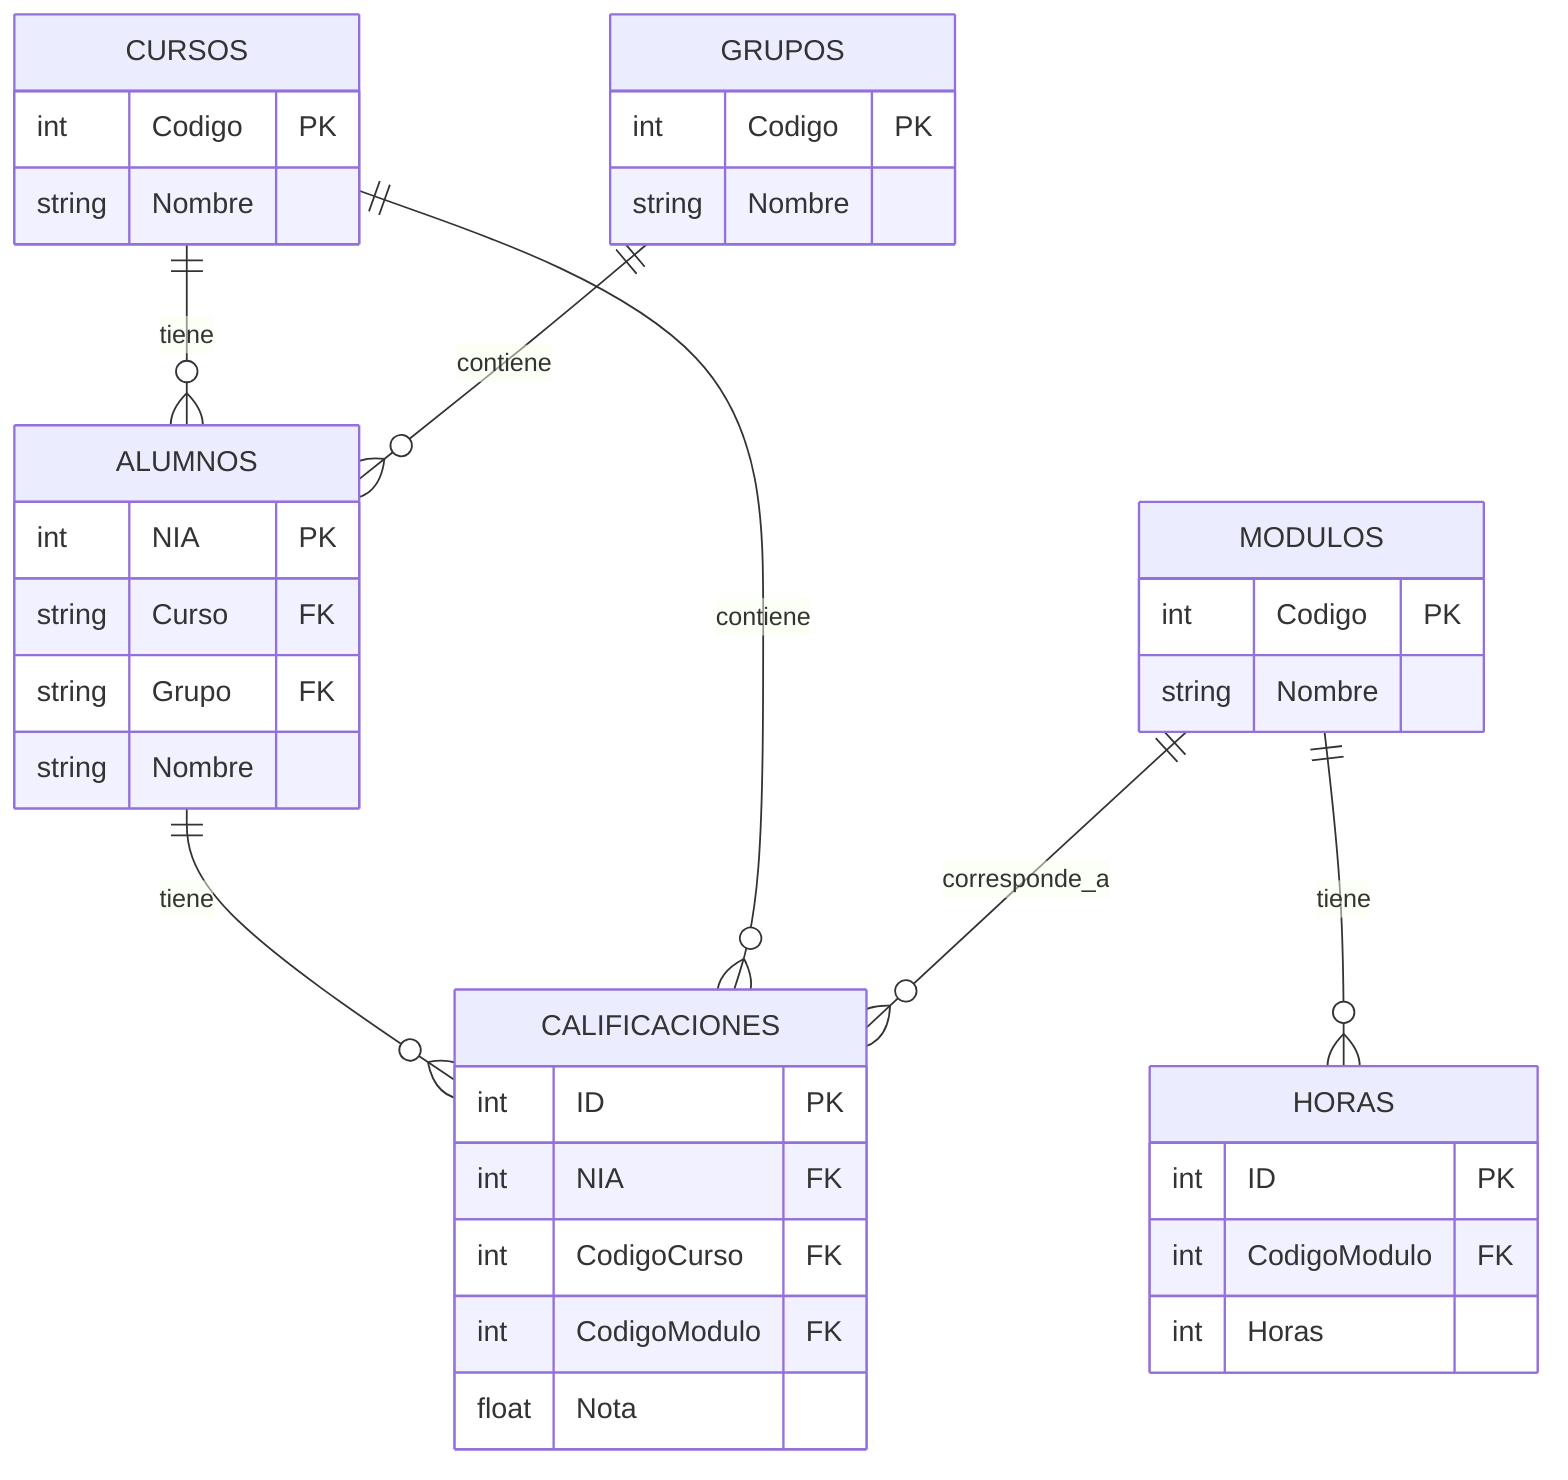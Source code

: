 erDiagram
    ALUMNOS {
        int NIA PK
        string Curso FK
        string Grupo FK
        string Nombre
    }

    CALIFICACIONES {
        int ID PK
        int NIA FK
        int CodigoCurso FK
        int CodigoModulo FK
        float Nota
    }

    CURSOS {
        int Codigo PK
        string Nombre
    }

    GRUPOS {
        int Codigo PK
        string Nombre
    }

    HORAS {
        int ID PK
        int CodigoModulo FK
        int Horas
    }

    MODULOS {
        int Codigo PK
        string Nombre
    }

    %% Relaciones
    ALUMNOS ||--o{ CALIFICACIONES : tiene
    CURSOS ||--o{ CALIFICACIONES : contiene
    MODULOS ||--o{ CALIFICACIONES : corresponde_a
    MODULOS ||--o{ HORAS : tiene
    CURSOS ||--o{ ALUMNOS : tiene
    GRUPOS ||--o{ ALUMNOS : contiene